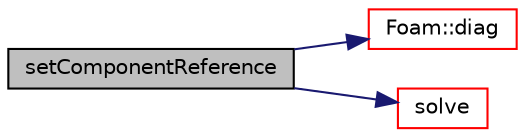 digraph "setComponentReference"
{
  bgcolor="transparent";
  edge [fontname="Helvetica",fontsize="10",labelfontname="Helvetica",labelfontsize="10"];
  node [fontname="Helvetica",fontsize="10",shape=record];
  rankdir="LR";
  Node3153 [label="setComponentReference",height=0.2,width=0.4,color="black", fillcolor="grey75", style="filled", fontcolor="black"];
  Node3153 -> Node3154 [color="midnightblue",fontsize="10",style="solid",fontname="Helvetica"];
  Node3154 [label="Foam::diag",height=0.2,width=0.4,color="red",URL="$a21851.html#a8cdb0ba0633c91ed7041368519cd217c"];
  Node3153 -> Node3159 [color="midnightblue",fontsize="10",style="solid",fontname="Helvetica"];
  Node3159 [label="solve",height=0.2,width=0.4,color="red",URL="$a23173.html#a30785cf2e39d95d00a9f64fcdf0e3cfe",tooltip="Solve returning the solution statistics. "];
}
